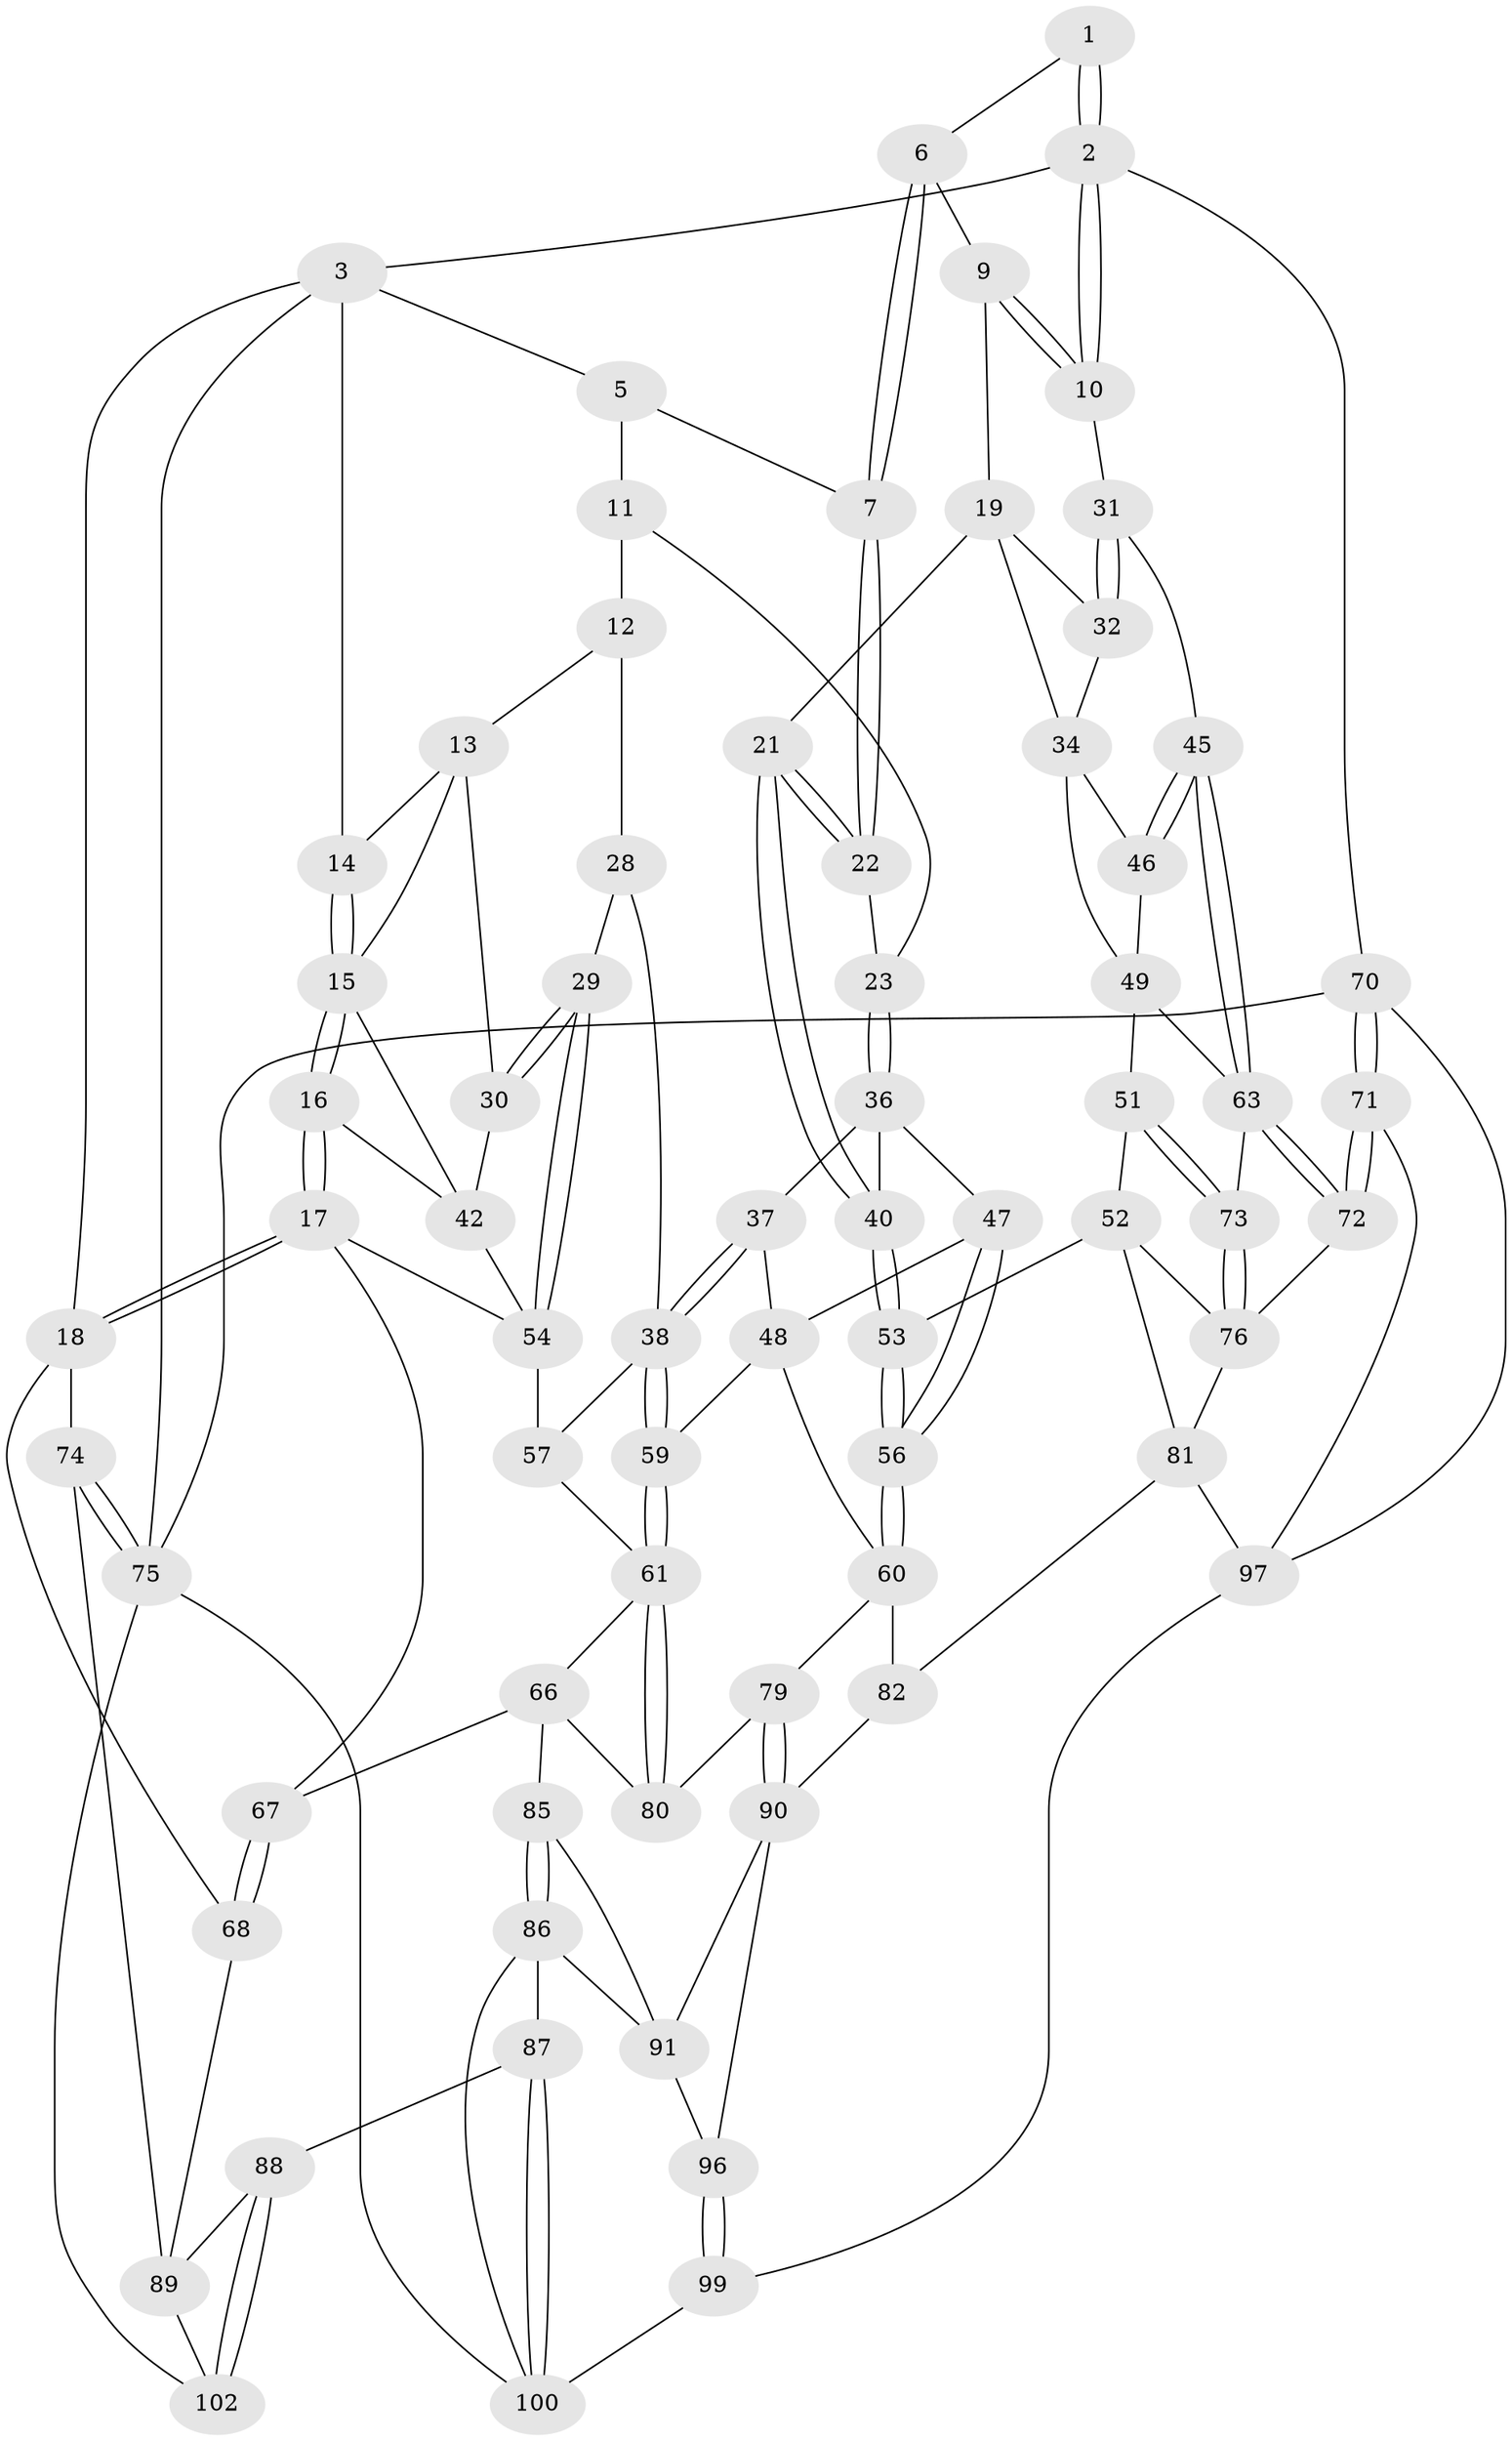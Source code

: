 // Generated by graph-tools (version 1.1) at 2025/52/02/27/25 19:52:44]
// undirected, 72 vertices, 160 edges
graph export_dot {
graph [start="1"]
  node [color=gray90,style=filled];
  1 [pos="+0.7308198461099489+0"];
  2 [pos="+1+0"];
  3 [pos="+0+0",super="+4"];
  5 [pos="+0.48420570244559186+0",super="+8"];
  6 [pos="+0.7439295986409994+0"];
  7 [pos="+0.6900801636039805+0.10689052173448667"];
  9 [pos="+0.8884659787388687+0.09714476321014573"];
  10 [pos="+1+0"];
  11 [pos="+0.5173723293666498+0.1456177537255611",super="+24"];
  12 [pos="+0.3949742412190564+0.1039874706252061",super="+27"];
  13 [pos="+0.22357322918830178+0",super="+25"];
  14 [pos="+0.17310942025984175+0"];
  15 [pos="+0.10155405199803498+0.24631295091518135",super="+26"];
  16 [pos="+0.07528571428231899+0.2543021480693599"];
  17 [pos="+0+0.2561540253502377",super="+65"];
  18 [pos="+0+0.2221168503193779",super="+69"];
  19 [pos="+0.8863187017831726+0.15596974858289223",super="+20"];
  21 [pos="+0.7618180891926822+0.23691459886826535"];
  22 [pos="+0.7033467565289439+0.1733383871302599"];
  23 [pos="+0.5308265349493685+0.20435750696594068"];
  28 [pos="+0.32195945450012275+0.28524588111972343"];
  29 [pos="+0.3112427875424028+0.27951099104499993"];
  30 [pos="+0.30893132214530583+0.2774799793660445"];
  31 [pos="+1+0.21630755307200805",super="+44"];
  32 [pos="+0.9603332555164422+0.19111564907134052",super="+33"];
  34 [pos="+0.9282817100938678+0.30679701202398746",super="+35"];
  36 [pos="+0.5318094309582184+0.2269105998183371",super="+41"];
  37 [pos="+0.48196449722382373+0.3008389049795167"];
  38 [pos="+0.34031570327632743+0.30600103017723773",super="+39"];
  40 [pos="+0.6842347810892055+0.33331649027031385"];
  42 [pos="+0.15632996734705365+0.34218244603654857",super="+43"];
  45 [pos="+1+0.5180819792862785"];
  46 [pos="+0.9742785977065304+0.3647258300459773"];
  47 [pos="+0.5431539108324813+0.3645197534638401"];
  48 [pos="+0.5048832717658898+0.36320804800459217",super="+58"];
  49 [pos="+0.8539960747804347+0.34851618681221946",super="+50"];
  51 [pos="+0.7986355849686169+0.4557406442295884"];
  52 [pos="+0.7323553582920221+0.4604789441090233",super="+77"];
  53 [pos="+0.6861392638878964+0.4513321096686567"];
  54 [pos="+0.21001025728205608+0.4018040736244187",super="+55"];
  56 [pos="+0.6239679198835998+0.5081014152607163"];
  57 [pos="+0.25551489427449076+0.43828073595512695"];
  59 [pos="+0.398625252954742+0.4486567104959753"];
  60 [pos="+0.6054018465046249+0.5356241726054592",super="+78"];
  61 [pos="+0.3549322918505245+0.50721417600128",super="+62"];
  63 [pos="+1+0.5741449326880309",super="+64"];
  66 [pos="+0.1429276595995139+0.5260745814195428",super="+83"];
  67 [pos="+0.10464480152032415+0.5216350580144774"];
  68 [pos="+0+0.6422253380130475"];
  70 [pos="+1+1"];
  71 [pos="+1+0.8863967569794813"];
  72 [pos="+1+0.608914389903927"];
  73 [pos="+0.826840547444042+0.5410949598771903"];
  74 [pos="+0+1"];
  75 [pos="+0+1",super="+104"];
  76 [pos="+0.8110008362059409+0.6081169250917364",super="+84"];
  79 [pos="+0.465041535739103+0.6035458642697787"];
  80 [pos="+0.3549302563363194+0.555773325850858"];
  81 [pos="+0.6964188714575857+0.6827272234547018",super="+92"];
  82 [pos="+0.653193483282015+0.6798029601873683"];
  85 [pos="+0.2989044353178713+0.6831633377018499"];
  86 [pos="+0.2270708573765686+0.7331942191432474",super="+95"];
  87 [pos="+0.18133996091213722+0.7416712389494272"];
  88 [pos="+0.16586236323079567+0.742394266673332"];
  89 [pos="+0.16584509215308926+0.7423924248887221",super="+101"];
  90 [pos="+0.45010038542378283+0.7082577510652179",super="+93"];
  91 [pos="+0.35091650920786976+0.7140963076377935",super="+94"];
  96 [pos="+0.5413186910042306+1"];
  97 [pos="+0.8266333090503439+0.9190053952328378",super="+98"];
  99 [pos="+0.5443243428585055+1"];
  100 [pos="+0.29996859341796034+1",super="+103"];
  102 [pos="+0.2039685504551575+0.9960259633623636"];
  1 -- 2;
  1 -- 2;
  1 -- 6;
  2 -- 3;
  2 -- 10;
  2 -- 10;
  2 -- 70;
  3 -- 18;
  3 -- 75;
  3 -- 5;
  3 -- 14;
  5 -- 11;
  5 -- 7;
  6 -- 7;
  6 -- 7;
  6 -- 9;
  7 -- 22;
  7 -- 22;
  9 -- 10;
  9 -- 10;
  9 -- 19;
  10 -- 31;
  11 -- 12 [weight=2];
  11 -- 23;
  12 -- 13;
  12 -- 28;
  13 -- 14;
  13 -- 30;
  13 -- 15;
  14 -- 15;
  14 -- 15;
  15 -- 16;
  15 -- 16;
  15 -- 42;
  16 -- 17;
  16 -- 17;
  16 -- 42;
  17 -- 18;
  17 -- 18;
  17 -- 67;
  17 -- 54;
  18 -- 68;
  18 -- 74;
  19 -- 32;
  19 -- 21;
  19 -- 34;
  21 -- 22;
  21 -- 22;
  21 -- 40;
  21 -- 40;
  22 -- 23;
  23 -- 36;
  23 -- 36;
  28 -- 29;
  28 -- 38;
  29 -- 30;
  29 -- 30;
  29 -- 54;
  29 -- 54;
  30 -- 42;
  31 -- 32 [weight=2];
  31 -- 32;
  31 -- 45;
  32 -- 34;
  34 -- 46;
  34 -- 49;
  36 -- 37;
  36 -- 40;
  36 -- 47;
  37 -- 38;
  37 -- 38;
  37 -- 48;
  38 -- 59;
  38 -- 59;
  38 -- 57;
  40 -- 53;
  40 -- 53;
  42 -- 54;
  45 -- 46;
  45 -- 46;
  45 -- 63;
  45 -- 63;
  46 -- 49;
  47 -- 48;
  47 -- 56;
  47 -- 56;
  48 -- 59;
  48 -- 60;
  49 -- 51;
  49 -- 63;
  51 -- 52;
  51 -- 73;
  51 -- 73;
  52 -- 53;
  52 -- 81;
  52 -- 76;
  53 -- 56;
  53 -- 56;
  54 -- 57;
  56 -- 60;
  56 -- 60;
  57 -- 61;
  59 -- 61;
  59 -- 61;
  60 -- 82;
  60 -- 79;
  61 -- 80;
  61 -- 80;
  61 -- 66;
  63 -- 72;
  63 -- 72;
  63 -- 73;
  66 -- 67;
  66 -- 80;
  66 -- 85;
  67 -- 68;
  67 -- 68;
  68 -- 89;
  70 -- 71;
  70 -- 71;
  70 -- 75;
  70 -- 97;
  71 -- 72;
  71 -- 72;
  71 -- 97;
  72 -- 76;
  73 -- 76;
  73 -- 76;
  74 -- 75;
  74 -- 75;
  74 -- 89;
  75 -- 102;
  75 -- 100;
  76 -- 81;
  79 -- 80;
  79 -- 90;
  79 -- 90;
  81 -- 82;
  81 -- 97;
  82 -- 90;
  85 -- 86;
  85 -- 86;
  85 -- 91;
  86 -- 87;
  86 -- 100;
  86 -- 91;
  87 -- 88;
  87 -- 100;
  87 -- 100;
  88 -- 89;
  88 -- 102;
  88 -- 102;
  89 -- 102;
  90 -- 91;
  90 -- 96;
  91 -- 96;
  96 -- 99;
  96 -- 99;
  97 -- 99;
  99 -- 100;
}
